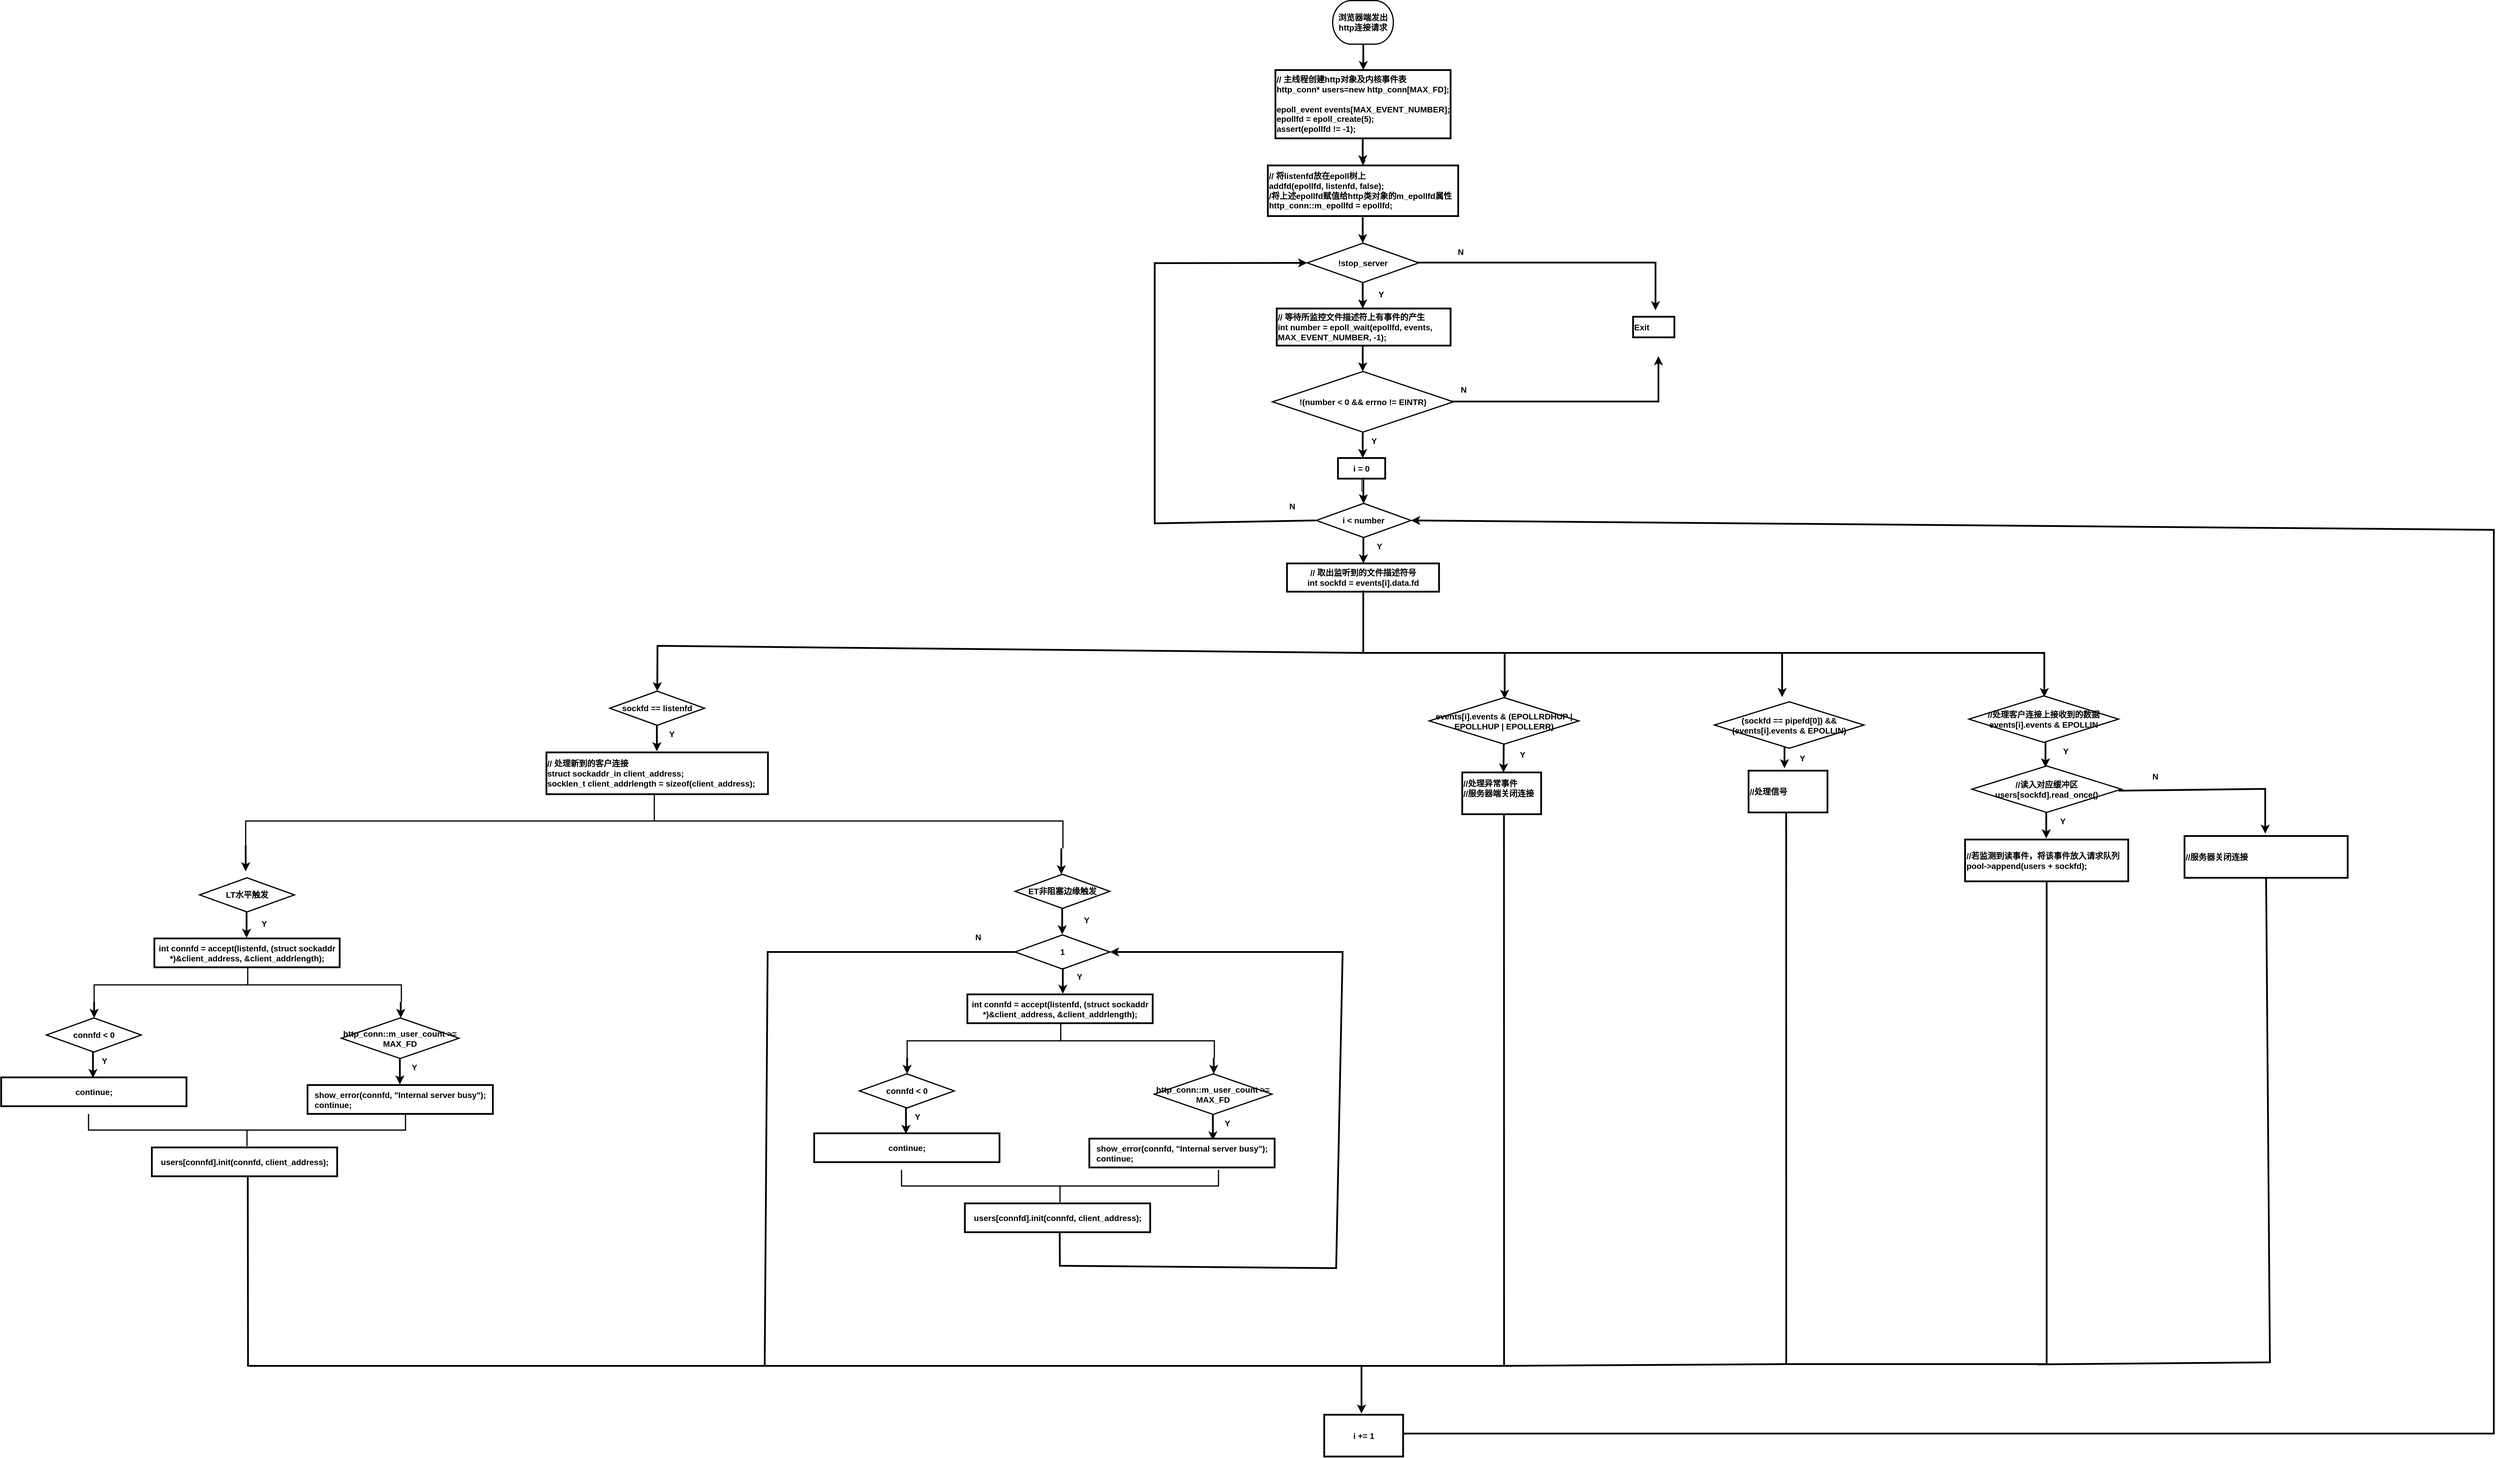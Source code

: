 <mxfile version="24.2.1" type="device">
  <diagram id="XkLgqCAv8x0d3-E4Erp8" name="http报文接收">
    <mxGraphModel dx="5903" dy="3455" grid="0" gridSize="10" guides="1" tooltips="1" connect="1" arrows="1" fold="1" page="1" pageScale="1" pageWidth="4681" pageHeight="3300" background="#ffffff" math="0" shadow="0">
      <root>
        <mxCell id="0" />
        <mxCell id="1" parent="0" />
        <mxCell id="Gj48FPJV3V5Ni_E1Kydo-1" value="&lt;font style=&quot;font-size: 14px;&quot;&gt;&lt;b&gt;浏览器端发出http连接请求&lt;/b&gt;&lt;/font&gt;" style="strokeWidth=2;html=1;shape=mxgraph.flowchart.terminator;whiteSpace=wrap;align=center;" vertex="1" parent="1">
          <mxGeometry x="2295.07" y="162" width="103" height="74" as="geometry" />
        </mxCell>
        <mxCell id="Gj48FPJV3V5Ni_E1Kydo-2" value="" style="endArrow=classic;html=1;rounded=0;strokeWidth=3;" edge="1" parent="1">
          <mxGeometry width="50" height="50" relative="1" as="geometry">
            <mxPoint x="2347.07" y="236" as="sourcePoint" />
            <mxPoint x="2347.07" y="280" as="targetPoint" />
          </mxGeometry>
        </mxCell>
        <mxCell id="Gj48FPJV3V5Ni_E1Kydo-8" value="" style="edgeStyle=orthogonalEdgeStyle;rounded=0;orthogonalLoop=1;jettySize=auto;html=1;" edge="1" parent="1" source="Gj48FPJV3V5Ni_E1Kydo-3" target="Gj48FPJV3V5Ni_E1Kydo-7">
          <mxGeometry relative="1" as="geometry" />
        </mxCell>
        <mxCell id="Gj48FPJV3V5Ni_E1Kydo-3" value="&lt;font style=&quot;font-size: 14px;&quot;&gt;&lt;b&gt;// 主线程创建http对象及内核事件表&lt;/b&gt;&lt;/font&gt;&lt;div&gt;&lt;div&gt;&lt;font style=&quot;&quot;&gt;&lt;span style=&quot;font-size: 14px;&quot;&gt;&lt;b&gt;http_conn* users=new http_conn[MAX_FD];&lt;/b&gt;&lt;/span&gt;&lt;br&gt;&lt;/font&gt;&lt;/div&gt;&lt;div&gt;&lt;font style=&quot;&quot;&gt;&lt;span style=&quot;font-size: 14px;&quot;&gt;&lt;b&gt;&lt;br&gt;&lt;/b&gt;&lt;/span&gt;&lt;/font&gt;&lt;/div&gt;&lt;div&gt;&lt;font style=&quot;font-size: 14px;&quot;&gt;&lt;b&gt;&lt;div style=&quot;&quot;&gt;epoll_event events[MAX_EVENT_NUMBER];&lt;/div&gt;&lt;div style=&quot;&quot;&gt;epollfd = epoll_create(5);&lt;/div&gt;&lt;div style=&quot;&quot;&gt;assert(epollfd != -1);&lt;/div&gt;&lt;/b&gt;&lt;/font&gt;&lt;/div&gt;&lt;/div&gt;" style="rounded=0;whiteSpace=wrap;html=1;strokeWidth=3;align=left;" vertex="1" parent="1">
          <mxGeometry x="2197.91" y="280" width="297.31" height="116" as="geometry" />
        </mxCell>
        <mxCell id="Gj48FPJV3V5Ni_E1Kydo-6" value="" style="endArrow=classic;html=1;rounded=0;strokeWidth=3;" edge="1" parent="1">
          <mxGeometry width="50" height="50" relative="1" as="geometry">
            <mxPoint x="2346.07" y="396" as="sourcePoint" />
            <mxPoint x="2346.07" y="440" as="targetPoint" />
          </mxGeometry>
        </mxCell>
        <mxCell id="Gj48FPJV3V5Ni_E1Kydo-7" value="&lt;div&gt;&lt;span style=&quot;font-size: 14px;&quot;&gt;&lt;b&gt;// 将listenfd放在epoll树上&lt;/b&gt;&lt;/span&gt;&lt;/div&gt;&lt;div&gt;&lt;span style=&quot;font-size: 14px;&quot;&gt;&lt;b&gt;addfd(epollfd, listenfd, false);&lt;/b&gt;&lt;/span&gt;&lt;/div&gt;&lt;div&gt;&lt;div style=&quot;&quot;&gt;&lt;span style=&quot;font-size: 14px;&quot;&gt;&lt;b&gt;/将上述epollfd赋值给http类对象的m_epollfd属性&lt;/b&gt;&lt;/span&gt;&lt;/div&gt;&lt;div style=&quot;&quot;&gt;&lt;span style=&quot;font-size: 14px;&quot;&gt;&lt;b&gt;http_conn::m_epollfd = epollfd;&lt;/b&gt;&lt;/span&gt;&lt;/div&gt;&lt;/div&gt;" style="rounded=0;whiteSpace=wrap;html=1;strokeWidth=3;align=left;" vertex="1" parent="1">
          <mxGeometry x="2185" y="442" width="323.15" height="86" as="geometry" />
        </mxCell>
        <mxCell id="Gj48FPJV3V5Ni_E1Kydo-9" value="" style="endArrow=classic;html=1;rounded=0;strokeWidth=3;" edge="1" parent="1">
          <mxGeometry width="50" height="50" relative="1" as="geometry">
            <mxPoint x="2346.06" y="530" as="sourcePoint" />
            <mxPoint x="2346.06" y="574" as="targetPoint" />
          </mxGeometry>
        </mxCell>
        <mxCell id="Gj48FPJV3V5Ni_E1Kydo-10" value="&lt;b&gt;&lt;font style=&quot;font-size: 14px;&quot;&gt;!stop_server&lt;/font&gt;&lt;/b&gt;" style="strokeWidth=2;html=1;shape=mxgraph.flowchart.decision;whiteSpace=wrap;" vertex="1" parent="1">
          <mxGeometry x="2251.82" y="574" width="189.49" height="67" as="geometry" />
        </mxCell>
        <mxCell id="Gj48FPJV3V5Ni_E1Kydo-11" value="" style="endArrow=classic;html=1;rounded=0;strokeWidth=3;" edge="1" parent="1">
          <mxGeometry width="50" height="50" relative="1" as="geometry">
            <mxPoint x="2346.06" y="641" as="sourcePoint" />
            <mxPoint x="2346.06" y="685" as="targetPoint" />
          </mxGeometry>
        </mxCell>
        <mxCell id="Gj48FPJV3V5Ni_E1Kydo-12" value="&lt;font style=&quot;font-size: 14px;&quot;&gt;&lt;b&gt;Y&lt;/b&gt;&lt;/font&gt;" style="text;html=1;align=center;verticalAlign=middle;resizable=0;points=[];autosize=1;strokeColor=none;fillColor=none;" vertex="1" parent="1">
          <mxGeometry x="2363.07" y="646" width="27" height="29" as="geometry" />
        </mxCell>
        <mxCell id="Gj48FPJV3V5Ni_E1Kydo-13" value="" style="endArrow=classic;html=1;rounded=0;strokeWidth=3;" edge="1" parent="1">
          <mxGeometry width="50" height="50" relative="1" as="geometry">
            <mxPoint x="2439.07" y="607" as="sourcePoint" />
            <mxPoint x="2843" y="688" as="targetPoint" />
            <Array as="points">
              <mxPoint x="2843.07" y="607" />
            </Array>
          </mxGeometry>
        </mxCell>
        <mxCell id="Gj48FPJV3V5Ni_E1Kydo-14" value="&lt;font style=&quot;font-size: 14px;&quot;&gt;&lt;b&gt;N&lt;/b&gt;&lt;/font&gt;" style="text;html=1;align=center;verticalAlign=middle;resizable=0;points=[];autosize=1;strokeColor=none;fillColor=none;" vertex="1" parent="1">
          <mxGeometry x="2498.07" y="574" width="28" height="29" as="geometry" />
        </mxCell>
        <mxCell id="Gj48FPJV3V5Ni_E1Kydo-16" value="&lt;div&gt;&lt;span style=&quot;font-size: 14px;&quot;&gt;&lt;b&gt;// 等待所监控文件描述符上有事件的产生&lt;/b&gt;&lt;/span&gt;&lt;/div&gt;&lt;div&gt;&lt;span style=&quot;font-size: 14px;&quot;&gt;&lt;b&gt;int number = epoll_wait(epollfd, events, MAX_EVENT_NUMBER, -1);&lt;/b&gt;&lt;/span&gt;&lt;/div&gt;" style="rounded=0;whiteSpace=wrap;html=1;strokeWidth=3;align=left;" vertex="1" parent="1">
          <mxGeometry x="2200.15" y="685" width="295.07" height="63" as="geometry" />
        </mxCell>
        <mxCell id="Gj48FPJV3V5Ni_E1Kydo-18" value="" style="endArrow=classic;html=1;rounded=0;strokeWidth=3;" edge="1" parent="1">
          <mxGeometry width="50" height="50" relative="1" as="geometry">
            <mxPoint x="2346.06" y="748" as="sourcePoint" />
            <mxPoint x="2346.06" y="792" as="targetPoint" />
          </mxGeometry>
        </mxCell>
        <mxCell id="Gj48FPJV3V5Ni_E1Kydo-19" value="&lt;b style=&quot;font-size: 14px;&quot;&gt;!(&lt;/b&gt;&lt;span style=&quot;font-size: 14px;&quot;&gt;&lt;b&gt;number &amp;lt; 0 &amp;amp;&amp;amp; errno != EINTR&lt;/b&gt;&lt;/span&gt;&lt;b style=&quot;font-size: 14px;&quot;&gt;)&lt;/b&gt;" style="strokeWidth=2;html=1;shape=mxgraph.flowchart.decision;whiteSpace=wrap;" vertex="1" parent="1">
          <mxGeometry x="2192.94" y="792" width="307.25" height="103" as="geometry" />
        </mxCell>
        <mxCell id="Gj48FPJV3V5Ni_E1Kydo-20" value="" style="endArrow=classic;html=1;rounded=0;strokeWidth=3;" edge="1" parent="1">
          <mxGeometry width="50" height="50" relative="1" as="geometry">
            <mxPoint x="2346.06" y="895" as="sourcePoint" />
            <mxPoint x="2346.06" y="939" as="targetPoint" />
          </mxGeometry>
        </mxCell>
        <mxCell id="Gj48FPJV3V5Ni_E1Kydo-21" value="&lt;font style=&quot;font-size: 14px;&quot;&gt;&lt;b&gt;Y&lt;/b&gt;&lt;/font&gt;" style="text;html=1;align=center;verticalAlign=middle;resizable=0;points=[];autosize=1;strokeColor=none;fillColor=none;" vertex="1" parent="1">
          <mxGeometry x="2351.07" y="895" width="27" height="29" as="geometry" />
        </mxCell>
        <mxCell id="Gj48FPJV3V5Ni_E1Kydo-22" value="" style="endArrow=classic;html=1;rounded=0;strokeWidth=3;" edge="1" parent="1">
          <mxGeometry width="50" height="50" relative="1" as="geometry">
            <mxPoint x="2495.22" y="843" as="sourcePoint" />
            <mxPoint x="2848" y="766" as="targetPoint" />
            <Array as="points">
              <mxPoint x="2848" y="843" />
            </Array>
          </mxGeometry>
        </mxCell>
        <mxCell id="Gj48FPJV3V5Ni_E1Kydo-23" value="&lt;font style=&quot;font-size: 14px;&quot;&gt;&lt;b&gt;N&lt;/b&gt;&lt;/font&gt;" style="text;html=1;align=center;verticalAlign=middle;resizable=0;points=[];autosize=1;strokeColor=none;fillColor=none;" vertex="1" parent="1">
          <mxGeometry x="2503.07" y="808" width="28" height="29" as="geometry" />
        </mxCell>
        <mxCell id="Gj48FPJV3V5Ni_E1Kydo-27" value="" style="edgeStyle=orthogonalEdgeStyle;rounded=0;orthogonalLoop=1;jettySize=auto;html=1;" edge="1" parent="1" source="Gj48FPJV3V5Ni_E1Kydo-24" target="Gj48FPJV3V5Ni_E1Kydo-26">
          <mxGeometry relative="1" as="geometry" />
        </mxCell>
        <mxCell id="Gj48FPJV3V5Ni_E1Kydo-24" value="&lt;span style=&quot;font-size: 14px;&quot;&gt;&lt;b&gt;i = 0&lt;/b&gt;&lt;/span&gt;" style="rounded=0;whiteSpace=wrap;html=1;strokeWidth=3;align=center;" vertex="1" parent="1">
          <mxGeometry x="2304.07" y="939" width="80.15" height="35" as="geometry" />
        </mxCell>
        <mxCell id="Gj48FPJV3V5Ni_E1Kydo-25" value="" style="endArrow=classic;html=1;rounded=0;strokeWidth=3;" edge="1" parent="1">
          <mxGeometry width="50" height="50" relative="1" as="geometry">
            <mxPoint x="2347.19" y="972" as="sourcePoint" />
            <mxPoint x="2347.19" y="1016" as="targetPoint" />
          </mxGeometry>
        </mxCell>
        <mxCell id="Gj48FPJV3V5Ni_E1Kydo-26" value="&lt;span style=&quot;font-size: 14px;&quot;&gt;&lt;b&gt;i &amp;lt; number&lt;/b&gt;&lt;/span&gt;" style="strokeWidth=2;html=1;shape=mxgraph.flowchart.decision;whiteSpace=wrap;" vertex="1" parent="1">
          <mxGeometry x="2267.18" y="1016" width="161.01" height="58" as="geometry" />
        </mxCell>
        <mxCell id="Gj48FPJV3V5Ni_E1Kydo-28" value="" style="endArrow=classic;html=1;rounded=0;strokeWidth=3;" edge="1" parent="1">
          <mxGeometry width="50" height="50" relative="1" as="geometry">
            <mxPoint x="2347.19" y="1074" as="sourcePoint" />
            <mxPoint x="2347.19" y="1118" as="targetPoint" />
          </mxGeometry>
        </mxCell>
        <mxCell id="Gj48FPJV3V5Ni_E1Kydo-29" value="&lt;div&gt;&lt;b style=&quot;&quot;&gt;&lt;font style=&quot;font-size: 14px;&quot;&gt;// 取出监听到的文件描述符号&lt;/font&gt;&lt;/b&gt;&lt;/div&gt;&lt;div&gt;&lt;span style=&quot;font-size: 14px;&quot;&gt;&lt;b&gt;int sockfd = events[i].data.fd&lt;/b&gt;&lt;/span&gt;&lt;br&gt;&lt;/div&gt;" style="rounded=0;whiteSpace=wrap;html=1;strokeWidth=3;align=center;" vertex="1" parent="1">
          <mxGeometry x="2217.51" y="1118" width="258.11" height="48" as="geometry" />
        </mxCell>
        <mxCell id="Gj48FPJV3V5Ni_E1Kydo-30" value="&lt;font style=&quot;font-size: 14px;&quot;&gt;&lt;b&gt;Y&lt;/b&gt;&lt;/font&gt;" style="text;html=1;align=center;verticalAlign=middle;resizable=0;points=[];autosize=1;strokeColor=none;fillColor=none;" vertex="1" parent="1">
          <mxGeometry x="2360.07" y="1074" width="27" height="29" as="geometry" />
        </mxCell>
        <mxCell id="Gj48FPJV3V5Ni_E1Kydo-31" value="" style="endArrow=classic;html=1;rounded=0;strokeWidth=3;entryX=0;entryY=0.5;entryDx=0;entryDy=0;entryPerimeter=0;" edge="1" parent="1" target="Gj48FPJV3V5Ni_E1Kydo-10">
          <mxGeometry width="50" height="50" relative="1" as="geometry">
            <mxPoint x="2266.18" y="1045" as="sourcePoint" />
            <mxPoint x="1990" y="519" as="targetPoint" />
            <Array as="points">
              <mxPoint x="1993" y="1050" />
              <mxPoint x="1993" y="608" />
            </Array>
          </mxGeometry>
        </mxCell>
        <mxCell id="Gj48FPJV3V5Ni_E1Kydo-32" value="&lt;font style=&quot;font-size: 14px;&quot;&gt;&lt;b&gt;N&lt;/b&gt;&lt;/font&gt;" style="text;html=1;align=center;verticalAlign=middle;resizable=0;points=[];autosize=1;strokeColor=none;fillColor=none;" vertex="1" parent="1">
          <mxGeometry x="2212.0" y="1006" width="28" height="29" as="geometry" />
        </mxCell>
        <mxCell id="Gj48FPJV3V5Ni_E1Kydo-34" value="&lt;span style=&quot;font-size: 14px;&quot;&gt;&lt;b&gt;sockfd == listenfd&lt;/b&gt;&lt;/span&gt;" style="strokeWidth=2;html=1;shape=mxgraph.flowchart.decision;whiteSpace=wrap;" vertex="1" parent="1">
          <mxGeometry x="1068" y="1335" width="161.01" height="58" as="geometry" />
        </mxCell>
        <mxCell id="Gj48FPJV3V5Ni_E1Kydo-36" value="" style="endArrow=classic;html=1;rounded=0;strokeWidth=3;" edge="1" parent="1">
          <mxGeometry width="50" height="50" relative="1" as="geometry">
            <mxPoint x="1147.95" y="1393" as="sourcePoint" />
            <mxPoint x="1147.95" y="1437" as="targetPoint" />
          </mxGeometry>
        </mxCell>
        <mxCell id="Gj48FPJV3V5Ni_E1Kydo-37" value="&lt;font style=&quot;font-size: 14px;&quot;&gt;&lt;b&gt;Y&lt;/b&gt;&lt;/font&gt;" style="text;html=1;align=center;verticalAlign=middle;resizable=0;points=[];autosize=1;strokeColor=none;fillColor=none;" vertex="1" parent="1">
          <mxGeometry x="1159.0" y="1393" width="27" height="29" as="geometry" />
        </mxCell>
        <mxCell id="Gj48FPJV3V5Ni_E1Kydo-38" value="&lt;div&gt;&lt;span style=&quot;font-size: 14px;&quot;&gt;&lt;b&gt;//&amp;nbsp;&lt;/b&gt;&lt;/span&gt;&lt;span style=&quot;background-color: initial; font-size: 14px;&quot;&gt;&lt;b&gt;处理新到的客户连接&lt;/b&gt;&lt;/span&gt;&lt;/div&gt;&lt;div&gt;&lt;div&gt;&lt;span style=&quot;font-size: 14px;&quot;&gt;&lt;b&gt;struct sockaddr_in client_address;&lt;/b&gt;&lt;/span&gt;&lt;/div&gt;&lt;div&gt;&lt;span style=&quot;font-size: 14px;&quot;&gt;&lt;b&gt;socklen_t client_addrlength = sizeof(client_address);&lt;/b&gt;&lt;/span&gt;&lt;/div&gt;&lt;/div&gt;" style="rounded=0;whiteSpace=wrap;html=1;strokeWidth=3;align=left;" vertex="1" parent="1">
          <mxGeometry x="960.49" y="1439" width="376.03" height="71" as="geometry" />
        </mxCell>
        <mxCell id="Gj48FPJV3V5Ni_E1Kydo-42" value="&lt;span style=&quot;font-size: 14px;&quot;&gt;&lt;b&gt;LT水平触发&lt;/b&gt;&lt;/span&gt;" style="strokeWidth=2;html=1;shape=mxgraph.flowchart.decision;whiteSpace=wrap;" vertex="1" parent="1">
          <mxGeometry x="371.77" y="1652" width="161.01" height="58" as="geometry" />
        </mxCell>
        <mxCell id="Gj48FPJV3V5Ni_E1Kydo-43" value="&lt;span style=&quot;font-size: 14px;&quot;&gt;&lt;b&gt;ET非阻塞边缘触发&lt;/b&gt;&lt;/span&gt;" style="strokeWidth=2;html=1;shape=mxgraph.flowchart.decision;whiteSpace=wrap;" vertex="1" parent="1">
          <mxGeometry x="1756" y="1646" width="161.01" height="58" as="geometry" />
        </mxCell>
        <mxCell id="Gj48FPJV3V5Ni_E1Kydo-44" value="" style="group" vertex="1" connectable="0" parent="1">
          <mxGeometry x="450" y="1509" width="1387.25" height="137" as="geometry" />
        </mxCell>
        <mxCell id="Gj48FPJV3V5Ni_E1Kydo-39" value="" style="strokeWidth=2;html=1;shape=mxgraph.flowchart.annotation_2;align=left;labelPosition=right;pointerEvents=1;direction=south;" vertex="1" parent="Gj48FPJV3V5Ni_E1Kydo-44">
          <mxGeometry width="1387.25" height="93" as="geometry" />
        </mxCell>
        <mxCell id="Gj48FPJV3V5Ni_E1Kydo-40" value="" style="endArrow=classic;html=1;rounded=0;strokeWidth=3;" edge="1" parent="Gj48FPJV3V5Ni_E1Kydo-44">
          <mxGeometry width="50" height="50" relative="1" as="geometry">
            <mxPoint x="1384.457" y="93" as="sourcePoint" />
            <mxPoint x="1384.457" y="137" as="targetPoint" />
          </mxGeometry>
        </mxCell>
        <mxCell id="Gj48FPJV3V5Ni_E1Kydo-41" value="" style="endArrow=classic;html=1;rounded=0;strokeWidth=3;" edge="1" parent="Gj48FPJV3V5Ni_E1Kydo-44">
          <mxGeometry width="50" height="50" relative="1" as="geometry">
            <mxPoint x="-0.005" y="88" as="sourcePoint" />
            <mxPoint x="-0.005" y="132" as="targetPoint" />
          </mxGeometry>
        </mxCell>
        <mxCell id="Gj48FPJV3V5Ni_E1Kydo-45" value="" style="endArrow=classic;html=1;rounded=0;strokeWidth=3;" edge="1" parent="1">
          <mxGeometry width="50" height="50" relative="1" as="geometry">
            <mxPoint x="451.52" y="1710" as="sourcePoint" />
            <mxPoint x="451.52" y="1754" as="targetPoint" />
          </mxGeometry>
        </mxCell>
        <mxCell id="Gj48FPJV3V5Ni_E1Kydo-46" value="&lt;font style=&quot;font-size: 14px;&quot;&gt;&lt;b&gt;Y&lt;/b&gt;&lt;/font&gt;" style="text;html=1;align=center;verticalAlign=middle;resizable=0;points=[];autosize=1;strokeColor=none;fillColor=none;" vertex="1" parent="1">
          <mxGeometry x="467.77" y="1715" width="27" height="29" as="geometry" />
        </mxCell>
        <mxCell id="Gj48FPJV3V5Ni_E1Kydo-47" value="" style="endArrow=classic;html=1;rounded=0;strokeWidth=3;" edge="1" parent="1">
          <mxGeometry width="50" height="50" relative="1" as="geometry">
            <mxPoint x="1835.98" y="1704" as="sourcePoint" />
            <mxPoint x="1835.98" y="1748" as="targetPoint" />
          </mxGeometry>
        </mxCell>
        <mxCell id="Gj48FPJV3V5Ni_E1Kydo-48" value="&lt;font style=&quot;font-size: 14px;&quot;&gt;&lt;b&gt;Y&lt;/b&gt;&lt;/font&gt;" style="text;html=1;align=center;verticalAlign=middle;resizable=0;points=[];autosize=1;strokeColor=none;fillColor=none;" vertex="1" parent="1">
          <mxGeometry x="1863.0" y="1709" width="27" height="29" as="geometry" />
        </mxCell>
        <mxCell id="Gj48FPJV3V5Ni_E1Kydo-49" value="&lt;div&gt;&lt;span style=&quot;font-size: 14px;&quot;&gt;&lt;b&gt;int connfd = accept(listenfd, (struct sockaddr *)&amp;amp;client_address, &amp;amp;client_addrlength);&lt;/b&gt;&lt;/span&gt;&lt;/div&gt;" style="rounded=0;whiteSpace=wrap;html=1;strokeWidth=3;align=center;" vertex="1" parent="1">
          <mxGeometry x="295" y="1755" width="314.55" height="49" as="geometry" />
        </mxCell>
        <mxCell id="Gj48FPJV3V5Ni_E1Kydo-52" value="" style="group" vertex="1" connectable="0" parent="1">
          <mxGeometry x="192.77" y="1805" width="521.5" height="85" as="geometry" />
        </mxCell>
        <mxCell id="Gj48FPJV3V5Ni_E1Kydo-53" value="" style="strokeWidth=2;html=1;shape=mxgraph.flowchart.annotation_2;align=left;labelPosition=right;pointerEvents=1;direction=south;" vertex="1" parent="Gj48FPJV3V5Ni_E1Kydo-52">
          <mxGeometry width="521.5" height="57.701" as="geometry" />
        </mxCell>
        <mxCell id="Gj48FPJV3V5Ni_E1Kydo-54" value="" style="endArrow=classic;html=1;rounded=0;strokeWidth=3;" edge="1" parent="Gj48FPJV3V5Ni_E1Kydo-52">
          <mxGeometry width="50" height="50" relative="1" as="geometry">
            <mxPoint x="520.45" y="57.701" as="sourcePoint" />
            <mxPoint x="520.45" y="85" as="targetPoint" />
          </mxGeometry>
        </mxCell>
        <mxCell id="Gj48FPJV3V5Ni_E1Kydo-55" value="" style="endArrow=classic;html=1;rounded=0;strokeWidth=3;" edge="1" parent="Gj48FPJV3V5Ni_E1Kydo-52">
          <mxGeometry width="50" height="50" relative="1" as="geometry">
            <mxPoint y="57.701" as="sourcePoint" />
            <mxPoint y="85" as="targetPoint" />
          </mxGeometry>
        </mxCell>
        <mxCell id="Gj48FPJV3V5Ni_E1Kydo-56" value="&lt;span style=&quot;font-size: 14px;&quot;&gt;&lt;b&gt;connfd &amp;lt; 0&lt;/b&gt;&lt;/span&gt;" style="strokeWidth=2;html=1;shape=mxgraph.flowchart.decision;whiteSpace=wrap;" vertex="1" parent="1">
          <mxGeometry x="111.77" y="1890" width="161.01" height="58" as="geometry" />
        </mxCell>
        <mxCell id="Gj48FPJV3V5Ni_E1Kydo-57" value="&lt;span style=&quot;font-size: 14px;&quot;&gt;&lt;b&gt;http_conn::m_user_count &amp;gt;= MAX_FD&lt;/b&gt;&lt;/span&gt;" style="strokeWidth=2;html=1;shape=mxgraph.flowchart.decision;whiteSpace=wrap;" vertex="1" parent="1">
          <mxGeometry x="612.28" y="1890" width="200" height="69" as="geometry" />
        </mxCell>
        <mxCell id="Gj48FPJV3V5Ni_E1Kydo-58" value="" style="endArrow=classic;html=1;rounded=0;strokeWidth=3;" edge="1" parent="1">
          <mxGeometry width="50" height="50" relative="1" as="geometry">
            <mxPoint x="711.74" y="1959" as="sourcePoint" />
            <mxPoint x="711.74" y="2003" as="targetPoint" />
          </mxGeometry>
        </mxCell>
        <mxCell id="Gj48FPJV3V5Ni_E1Kydo-59" value="&lt;font style=&quot;font-size: 14px;&quot;&gt;&lt;b&gt;Y&lt;/b&gt;&lt;/font&gt;" style="text;html=1;align=center;verticalAlign=middle;resizable=0;points=[];autosize=1;strokeColor=none;fillColor=none;" vertex="1" parent="1">
          <mxGeometry x="722.77" y="1959" width="27" height="29" as="geometry" />
        </mxCell>
        <mxCell id="Gj48FPJV3V5Ni_E1Kydo-60" value="&lt;div&gt;&lt;span style=&quot;font-size: 14px;&quot;&gt;&lt;b&gt;show_error(connfd, &quot;Internal server busy&quot;);&lt;/b&gt;&lt;/span&gt;&lt;/div&gt;&lt;div style=&quot;text-align: left;&quot;&gt;&lt;span style=&quot;font-size: 14px;&quot;&gt;&lt;b&gt;continue;&lt;/b&gt;&lt;/span&gt;&lt;/div&gt;" style="rounded=0;whiteSpace=wrap;html=1;strokeWidth=3;align=center;" vertex="1" parent="1">
          <mxGeometry x="555" y="2004" width="314.55" height="49" as="geometry" />
        </mxCell>
        <mxCell id="Gj48FPJV3V5Ni_E1Kydo-61" value="" style="endArrow=classic;html=1;rounded=0;strokeWidth=3;" edge="1" parent="1">
          <mxGeometry width="50" height="50" relative="1" as="geometry">
            <mxPoint x="190.77" y="1948" as="sourcePoint" />
            <mxPoint x="190.77" y="1992" as="targetPoint" />
          </mxGeometry>
        </mxCell>
        <mxCell id="Gj48FPJV3V5Ni_E1Kydo-62" value="&lt;font style=&quot;font-size: 14px;&quot;&gt;&lt;b&gt;Y&lt;/b&gt;&lt;/font&gt;" style="text;html=1;align=center;verticalAlign=middle;resizable=0;points=[];autosize=1;strokeColor=none;fillColor=none;" vertex="1" parent="1">
          <mxGeometry x="196.77" y="1948" width="27" height="29" as="geometry" />
        </mxCell>
        <mxCell id="Gj48FPJV3V5Ni_E1Kydo-63" value="&lt;div&gt;&lt;b style=&quot;font-size: 14px; text-align: left; background-color: initial;&quot;&gt;continue;&lt;/b&gt;&lt;br&gt;&lt;/div&gt;" style="rounded=0;whiteSpace=wrap;html=1;strokeWidth=3;align=center;" vertex="1" parent="1">
          <mxGeometry x="35" y="1991" width="314.55" height="49" as="geometry" />
        </mxCell>
        <mxCell id="Gj48FPJV3V5Ni_E1Kydo-64" value="" style="strokeWidth=2;html=1;shape=mxgraph.flowchart.annotation_2;align=left;labelPosition=right;pointerEvents=1;direction=north;" vertex="1" parent="1">
          <mxGeometry x="183.27" y="2053" width="538" height="55" as="geometry" />
        </mxCell>
        <mxCell id="Gj48FPJV3V5Ni_E1Kydo-65" value="&lt;div style=&quot;text-align: left;&quot;&gt;&lt;span style=&quot;font-size: 14px;&quot;&gt;&lt;b&gt;users[connfd].init(connfd, client_address);&lt;/b&gt;&lt;/span&gt;&lt;br&gt;&lt;/div&gt;" style="rounded=0;whiteSpace=wrap;html=1;strokeWidth=3;align=center;" vertex="1" parent="1">
          <mxGeometry x="290.77" y="2110" width="314.55" height="49" as="geometry" />
        </mxCell>
        <mxCell id="Gj48FPJV3V5Ni_E1Kydo-66" value="&lt;span style=&quot;font-size: 14px;&quot;&gt;&lt;b&gt;1&lt;/b&gt;&lt;/span&gt;" style="strokeWidth=2;html=1;shape=mxgraph.flowchart.decision;whiteSpace=wrap;" vertex="1" parent="1">
          <mxGeometry x="1756" y="1749" width="161.01" height="58" as="geometry" />
        </mxCell>
        <mxCell id="Gj48FPJV3V5Ni_E1Kydo-68" value="&lt;div&gt;&lt;span style=&quot;font-size: 14px;&quot;&gt;&lt;b&gt;int connfd = accept(listenfd, (struct sockaddr *)&amp;amp;client_address, &amp;amp;client_addrlength);&lt;/b&gt;&lt;/span&gt;&lt;/div&gt;" style="rounded=0;whiteSpace=wrap;html=1;strokeWidth=3;align=center;" vertex="1" parent="1">
          <mxGeometry x="1675" y="1850" width="314.55" height="49" as="geometry" />
        </mxCell>
        <mxCell id="Gj48FPJV3V5Ni_E1Kydo-69" value="" style="group" vertex="1" connectable="0" parent="1">
          <mxGeometry x="1572.77" y="1900" width="521.5" height="85" as="geometry" />
        </mxCell>
        <mxCell id="Gj48FPJV3V5Ni_E1Kydo-70" value="" style="strokeWidth=2;html=1;shape=mxgraph.flowchart.annotation_2;align=left;labelPosition=right;pointerEvents=1;direction=south;" vertex="1" parent="Gj48FPJV3V5Ni_E1Kydo-69">
          <mxGeometry width="521.5" height="57.701" as="geometry" />
        </mxCell>
        <mxCell id="Gj48FPJV3V5Ni_E1Kydo-71" value="" style="endArrow=classic;html=1;rounded=0;strokeWidth=3;" edge="1" parent="Gj48FPJV3V5Ni_E1Kydo-69">
          <mxGeometry width="50" height="50" relative="1" as="geometry">
            <mxPoint x="520.45" y="57.701" as="sourcePoint" />
            <mxPoint x="520.45" y="85" as="targetPoint" />
          </mxGeometry>
        </mxCell>
        <mxCell id="Gj48FPJV3V5Ni_E1Kydo-72" value="" style="endArrow=classic;html=1;rounded=0;strokeWidth=3;" edge="1" parent="Gj48FPJV3V5Ni_E1Kydo-69">
          <mxGeometry width="50" height="50" relative="1" as="geometry">
            <mxPoint y="57.701" as="sourcePoint" />
            <mxPoint y="85" as="targetPoint" />
          </mxGeometry>
        </mxCell>
        <mxCell id="Gj48FPJV3V5Ni_E1Kydo-83" value="" style="endArrow=classic;html=1;rounded=0;strokeWidth=3;" edge="1" parent="Gj48FPJV3V5Ni_E1Kydo-69">
          <mxGeometry width="50" height="50" relative="1" as="geometry">
            <mxPoint x="264.23" y="-95" as="sourcePoint" />
            <mxPoint x="264.23" y="-51" as="targetPoint" />
          </mxGeometry>
        </mxCell>
        <mxCell id="Gj48FPJV3V5Ni_E1Kydo-73" value="&lt;span style=&quot;font-size: 14px;&quot;&gt;&lt;b&gt;connfd &amp;lt; 0&lt;/b&gt;&lt;/span&gt;" style="strokeWidth=2;html=1;shape=mxgraph.flowchart.decision;whiteSpace=wrap;" vertex="1" parent="1">
          <mxGeometry x="1491.77" y="1985" width="161.01" height="58" as="geometry" />
        </mxCell>
        <mxCell id="Gj48FPJV3V5Ni_E1Kydo-74" value="&lt;span style=&quot;font-size: 14px;&quot;&gt;&lt;b&gt;http_conn::m_user_count &amp;gt;= MAX_FD&lt;/b&gt;&lt;/span&gt;" style="strokeWidth=2;html=1;shape=mxgraph.flowchart.decision;whiteSpace=wrap;" vertex="1" parent="1">
          <mxGeometry x="1992.28" y="1985" width="200" height="69" as="geometry" />
        </mxCell>
        <mxCell id="Gj48FPJV3V5Ni_E1Kydo-75" value="" style="endArrow=classic;html=1;rounded=0;strokeWidth=3;" edge="1" parent="1">
          <mxGeometry width="50" height="50" relative="1" as="geometry">
            <mxPoint x="2091.74" y="2054" as="sourcePoint" />
            <mxPoint x="2091.74" y="2098" as="targetPoint" />
          </mxGeometry>
        </mxCell>
        <mxCell id="Gj48FPJV3V5Ni_E1Kydo-76" value="&lt;font style=&quot;font-size: 14px;&quot;&gt;&lt;b&gt;Y&lt;/b&gt;&lt;/font&gt;" style="text;html=1;align=center;verticalAlign=middle;resizable=0;points=[];autosize=1;strokeColor=none;fillColor=none;" vertex="1" parent="1">
          <mxGeometry x="2102.77" y="2054" width="27" height="29" as="geometry" />
        </mxCell>
        <mxCell id="Gj48FPJV3V5Ni_E1Kydo-77" value="&lt;div&gt;&lt;span style=&quot;font-size: 14px;&quot;&gt;&lt;b&gt;show_error(connfd, &quot;Internal server busy&quot;);&lt;/b&gt;&lt;/span&gt;&lt;/div&gt;&lt;div style=&quot;text-align: left;&quot;&gt;&lt;span style=&quot;font-size: 14px;&quot;&gt;&lt;b&gt;continue;&lt;/b&gt;&lt;/span&gt;&lt;/div&gt;" style="rounded=0;whiteSpace=wrap;html=1;strokeWidth=3;align=center;" vertex="1" parent="1">
          <mxGeometry x="1882.01" y="2095" width="314.55" height="49" as="geometry" />
        </mxCell>
        <mxCell id="Gj48FPJV3V5Ni_E1Kydo-78" value="" style="endArrow=classic;html=1;rounded=0;strokeWidth=3;" edge="1" parent="1">
          <mxGeometry width="50" height="50" relative="1" as="geometry">
            <mxPoint x="1570.77" y="2043" as="sourcePoint" />
            <mxPoint x="1570.77" y="2087" as="targetPoint" />
          </mxGeometry>
        </mxCell>
        <mxCell id="Gj48FPJV3V5Ni_E1Kydo-79" value="&lt;font style=&quot;font-size: 14px;&quot;&gt;&lt;b&gt;Y&lt;/b&gt;&lt;/font&gt;" style="text;html=1;align=center;verticalAlign=middle;resizable=0;points=[];autosize=1;strokeColor=none;fillColor=none;" vertex="1" parent="1">
          <mxGeometry x="1576.77" y="2043" width="27" height="29" as="geometry" />
        </mxCell>
        <mxCell id="Gj48FPJV3V5Ni_E1Kydo-80" value="&lt;div&gt;&lt;b style=&quot;font-size: 14px; text-align: left; background-color: initial;&quot;&gt;continue;&lt;/b&gt;&lt;br&gt;&lt;/div&gt;" style="rounded=0;whiteSpace=wrap;html=1;strokeWidth=3;align=center;" vertex="1" parent="1">
          <mxGeometry x="1415" y="2086" width="314.55" height="49" as="geometry" />
        </mxCell>
        <mxCell id="Gj48FPJV3V5Ni_E1Kydo-81" value="" style="strokeWidth=2;html=1;shape=mxgraph.flowchart.annotation_2;align=left;labelPosition=right;pointerEvents=1;direction=north;" vertex="1" parent="1">
          <mxGeometry x="1563.27" y="2148" width="538" height="55" as="geometry" />
        </mxCell>
        <mxCell id="Gj48FPJV3V5Ni_E1Kydo-82" value="&lt;div style=&quot;text-align: left;&quot;&gt;&lt;span style=&quot;font-size: 14px;&quot;&gt;&lt;b&gt;users[connfd].init(connfd, client_address);&lt;/b&gt;&lt;/span&gt;&lt;br&gt;&lt;/div&gt;" style="rounded=0;whiteSpace=wrap;html=1;strokeWidth=3;align=center;" vertex="1" parent="1">
          <mxGeometry x="1670.77" y="2205" width="314.55" height="49" as="geometry" />
        </mxCell>
        <mxCell id="Gj48FPJV3V5Ni_E1Kydo-84" value="&lt;font style=&quot;font-size: 14px;&quot;&gt;&lt;b&gt;Y&lt;/b&gt;&lt;/font&gt;" style="text;html=1;align=center;verticalAlign=middle;resizable=0;points=[];autosize=1;strokeColor=none;fillColor=none;" vertex="1" parent="1">
          <mxGeometry x="1851.0" y="1805" width="27" height="29" as="geometry" />
        </mxCell>
        <mxCell id="Gj48FPJV3V5Ni_E1Kydo-85" value="" style="endArrow=classic;html=1;rounded=0;strokeWidth=3;entryX=1;entryY=0.5;entryDx=0;entryDy=0;entryPerimeter=0;" edge="1" parent="1" target="Gj48FPJV3V5Ni_E1Kydo-66">
          <mxGeometry width="50" height="50" relative="1" as="geometry">
            <mxPoint x="1831.74" y="2254" as="sourcePoint" />
            <mxPoint x="2301" y="1785" as="targetPoint" />
            <Array as="points">
              <mxPoint x="1832" y="2311" />
              <mxPoint x="2301" y="2315" />
              <mxPoint x="2312" y="1778" />
            </Array>
          </mxGeometry>
        </mxCell>
        <mxCell id="Gj48FPJV3V5Ni_E1Kydo-86" value="" style="endArrow=classic;html=1;rounded=0;strokeWidth=3;" edge="1" parent="1" target="Gj48FPJV3V5Ni_E1Kydo-34">
          <mxGeometry width="50" height="50" relative="1" as="geometry">
            <mxPoint x="2347.02" y="1164" as="sourcePoint" />
            <mxPoint x="1206" y="1265" as="targetPoint" />
            <Array as="points">
              <mxPoint x="2347" y="1270" />
              <mxPoint x="1149" y="1258" />
            </Array>
          </mxGeometry>
        </mxCell>
        <mxCell id="Gj48FPJV3V5Ni_E1Kydo-87" value="" style="endArrow=classic;html=1;rounded=0;strokeWidth=3;" edge="1" parent="1">
          <mxGeometry width="50" height="50" relative="1" as="geometry">
            <mxPoint x="2345" y="1270" as="sourcePoint" />
            <mxPoint x="2587" y="1348" as="targetPoint" />
            <Array as="points">
              <mxPoint x="2587" y="1270" />
            </Array>
          </mxGeometry>
        </mxCell>
        <mxCell id="Gj48FPJV3V5Ni_E1Kydo-88" value="&lt;span style=&quot;font-size: 14px;&quot;&gt;&lt;b&gt;events[i].events &amp;amp; (EPOLLRDHUP | EPOLLHUP | EPOLLERR)&lt;/b&gt;&lt;/span&gt;" style="strokeWidth=2;html=1;shape=mxgraph.flowchart.decision;whiteSpace=wrap;" vertex="1" parent="1">
          <mxGeometry x="2459" y="1346" width="254" height="79" as="geometry" />
        </mxCell>
        <mxCell id="Gj48FPJV3V5Ni_E1Kydo-90" value="" style="endArrow=classic;html=1;rounded=0;strokeWidth=3;" edge="1" parent="1">
          <mxGeometry width="50" height="50" relative="1" as="geometry">
            <mxPoint x="2585.43" y="1425" as="sourcePoint" />
            <mxPoint x="2585" y="1473" as="targetPoint" />
          </mxGeometry>
        </mxCell>
        <mxCell id="Gj48FPJV3V5Ni_E1Kydo-92" value="&lt;font style=&quot;font-size: 14px;&quot;&gt;&lt;b&gt;Y&lt;/b&gt;&lt;/font&gt;" style="text;html=1;align=center;verticalAlign=middle;resizable=0;points=[];autosize=1;strokeColor=none;fillColor=none;" vertex="1" parent="1">
          <mxGeometry x="2603.0" y="1428" width="27" height="29" as="geometry" />
        </mxCell>
        <mxCell id="Gj48FPJV3V5Ni_E1Kydo-93" value="&lt;span style=&quot;font-size: 14px;&quot;&gt;&lt;b&gt;//处理异常事件&lt;/b&gt;&lt;/span&gt;&lt;div&gt;&lt;span style=&quot;font-size: 14px;&quot;&gt;&lt;b&gt;//服务器端关闭连接&lt;/b&gt;&lt;/span&gt;&lt;br&gt;&lt;div&gt;&lt;span style=&quot;font-size: 14px;&quot;&gt;&lt;b&gt;&lt;br&gt;&lt;/b&gt;&lt;/span&gt;&lt;/div&gt;&lt;/div&gt;" style="rounded=0;whiteSpace=wrap;html=1;strokeWidth=3;align=left;" vertex="1" parent="1">
          <mxGeometry x="2515" y="1473" width="133.93" height="71" as="geometry" />
        </mxCell>
        <mxCell id="Gj48FPJV3V5Ni_E1Kydo-94" value="" style="endArrow=classic;html=1;rounded=0;strokeWidth=3;" edge="1" parent="1">
          <mxGeometry width="50" height="50" relative="1" as="geometry">
            <mxPoint x="2585" y="1270" as="sourcePoint" />
            <mxPoint x="3058" y="1345" as="targetPoint" />
            <Array as="points">
              <mxPoint x="3058" y="1270" />
            </Array>
          </mxGeometry>
        </mxCell>
        <mxCell id="Gj48FPJV3V5Ni_E1Kydo-95" value="&lt;span style=&quot;font-size: 14px;&quot;&gt;&lt;b&gt;//处理客户连接上接收到的数据&lt;/b&gt;&lt;/span&gt;&lt;br&gt;&lt;div&gt;&lt;span style=&quot;font-size: 14px;&quot;&gt;&lt;b&gt;events[i].events &amp;amp; EPOLLIN&lt;/b&gt;&lt;/span&gt;&lt;br&gt;&lt;/div&gt;" style="strokeWidth=2;html=1;shape=mxgraph.flowchart.decision;whiteSpace=wrap;" vertex="1" parent="1">
          <mxGeometry x="3375" y="1343" width="254" height="79" as="geometry" />
        </mxCell>
        <mxCell id="Gj48FPJV3V5Ni_E1Kydo-96" value="&lt;font style=&quot;font-size: 14px;&quot;&gt;&lt;b&gt;Y&lt;/b&gt;&lt;/font&gt;" style="text;html=1;align=center;verticalAlign=middle;resizable=0;points=[];autosize=1;strokeColor=none;fillColor=none;" vertex="1" parent="1">
          <mxGeometry x="3078.0" y="1434" width="27" height="29" as="geometry" />
        </mxCell>
        <mxCell id="Gj48FPJV3V5Ni_E1Kydo-97" value="&lt;div&gt;&lt;div&gt;&lt;span style=&quot;font-size: 14px;&quot;&gt;&lt;b&gt;//处理信号&lt;/b&gt;&lt;/span&gt;&lt;br&gt;&lt;/div&gt;&lt;/div&gt;" style="rounded=0;whiteSpace=wrap;html=1;strokeWidth=3;align=left;" vertex="1" parent="1">
          <mxGeometry x="3001" y="1470" width="133.93" height="71" as="geometry" />
        </mxCell>
        <mxCell id="Gj48FPJV3V5Ni_E1Kydo-98" value="" style="endArrow=classic;html=1;rounded=0;strokeWidth=3;" edge="1" parent="1">
          <mxGeometry width="50" height="50" relative="1" as="geometry">
            <mxPoint x="3062" y="1422" as="sourcePoint" />
            <mxPoint x="3062" y="1466" as="targetPoint" />
          </mxGeometry>
        </mxCell>
        <mxCell id="Gj48FPJV3V5Ni_E1Kydo-99" value="" style="endArrow=classic;html=1;rounded=0;strokeWidth=3;" edge="1" parent="1">
          <mxGeometry width="50" height="50" relative="1" as="geometry">
            <mxPoint x="3030" y="1270" as="sourcePoint" />
            <mxPoint x="3503" y="1345" as="targetPoint" />
            <Array as="points">
              <mxPoint x="3503" y="1270" />
            </Array>
          </mxGeometry>
        </mxCell>
        <mxCell id="Gj48FPJV3V5Ni_E1Kydo-100" value="&lt;span style=&quot;font-size: 14px;&quot;&gt;&lt;b&gt;(sockfd == pipefd[0]) &amp;amp;&amp;amp; (events[i].events &amp;amp; EPOLLIN)&lt;/b&gt;&lt;/span&gt;" style="strokeWidth=2;html=1;shape=mxgraph.flowchart.decision;whiteSpace=wrap;" vertex="1" parent="1">
          <mxGeometry x="2943" y="1353" width="254" height="79" as="geometry" />
        </mxCell>
        <mxCell id="Gj48FPJV3V5Ni_E1Kydo-102" value="" style="endArrow=classic;html=1;rounded=0;strokeWidth=3;" edge="1" parent="1">
          <mxGeometry width="50" height="50" relative="1" as="geometry">
            <mxPoint x="3505" y="1420.5" as="sourcePoint" />
            <mxPoint x="3505" y="1464.5" as="targetPoint" />
          </mxGeometry>
        </mxCell>
        <mxCell id="Gj48FPJV3V5Ni_E1Kydo-103" value="&lt;font style=&quot;font-size: 14px;&quot;&gt;&lt;b&gt;Y&lt;/b&gt;&lt;/font&gt;" style="text;html=1;align=center;verticalAlign=middle;resizable=0;points=[];autosize=1;strokeColor=none;fillColor=none;" vertex="1" parent="1">
          <mxGeometry x="3525.0" y="1422" width="27" height="29" as="geometry" />
        </mxCell>
        <mxCell id="Gj48FPJV3V5Ni_E1Kydo-105" value="&lt;div&gt;&lt;span style=&quot;font-size: 14px;&quot;&gt;&lt;b&gt;//读入对应缓冲区&lt;/b&gt;&lt;/span&gt;&lt;br&gt;&lt;/div&gt;&lt;div&gt;&lt;span style=&quot;font-size: 14px;&quot;&gt;&lt;b&gt;users[sockfd].read_once()&lt;/b&gt;&lt;/span&gt;&lt;br&gt;&lt;/div&gt;" style="strokeWidth=2;html=1;shape=mxgraph.flowchart.decision;whiteSpace=wrap;" vertex="1" parent="1">
          <mxGeometry x="3380" y="1462" width="254" height="79" as="geometry" />
        </mxCell>
        <mxCell id="Gj48FPJV3V5Ni_E1Kydo-106" value="" style="endArrow=classic;html=1;rounded=0;strokeWidth=3;" edge="1" parent="1">
          <mxGeometry width="50" height="50" relative="1" as="geometry">
            <mxPoint x="3506.29" y="1541" as="sourcePoint" />
            <mxPoint x="3506.29" y="1585" as="targetPoint" />
          </mxGeometry>
        </mxCell>
        <mxCell id="Gj48FPJV3V5Ni_E1Kydo-107" value="&lt;font style=&quot;font-size: 14px;&quot;&gt;&lt;b&gt;Y&lt;/b&gt;&lt;/font&gt;" style="text;html=1;align=center;verticalAlign=middle;resizable=0;points=[];autosize=1;strokeColor=none;fillColor=none;" vertex="1" parent="1">
          <mxGeometry x="3520.0" y="1541" width="27" height="29" as="geometry" />
        </mxCell>
        <mxCell id="Gj48FPJV3V5Ni_E1Kydo-108" value="&lt;div&gt;&lt;div&gt;&lt;div&gt;&lt;span style=&quot;font-size: 14px;&quot;&gt;&lt;b&gt;//若监测到读事件，将该事件放入请求队列&lt;/b&gt;&lt;/span&gt;&lt;/div&gt;&lt;div&gt;&lt;span style=&quot;font-size: 14px;&quot;&gt;&lt;b&gt;pool-&amp;gt;append(users + sockfd);&lt;/b&gt;&lt;/span&gt;&lt;/div&gt;&lt;/div&gt;&lt;/div&gt;" style="rounded=0;whiteSpace=wrap;html=1;strokeWidth=3;align=left;" vertex="1" parent="1">
          <mxGeometry x="3368.51" y="1587" width="276.97" height="71" as="geometry" />
        </mxCell>
        <mxCell id="Gj48FPJV3V5Ni_E1Kydo-109" value="" style="endArrow=classic;html=1;rounded=0;strokeWidth=3;" edge="1" parent="1">
          <mxGeometry width="50" height="50" relative="1" as="geometry">
            <mxPoint x="3629" y="1504" as="sourcePoint" />
            <mxPoint x="3878" y="1577" as="targetPoint" />
            <Array as="points">
              <mxPoint x="3878" y="1501" />
            </Array>
          </mxGeometry>
        </mxCell>
        <mxCell id="Gj48FPJV3V5Ni_E1Kydo-110" value="&lt;font style=&quot;font-size: 14px;&quot;&gt;&lt;b&gt;N&lt;/b&gt;&lt;/font&gt;" style="text;html=1;align=center;verticalAlign=middle;resizable=0;points=[];autosize=1;strokeColor=none;fillColor=none;" vertex="1" parent="1">
          <mxGeometry x="3677" y="1465" width="28" height="29" as="geometry" />
        </mxCell>
        <mxCell id="Gj48FPJV3V5Ni_E1Kydo-111" value="&lt;span style=&quot;font-size: 14px;&quot;&gt;&lt;b&gt;//服务器关闭连接&lt;/b&gt;&lt;/span&gt;" style="rounded=0;whiteSpace=wrap;html=1;strokeWidth=3;align=left;" vertex="1" parent="1">
          <mxGeometry x="3741" y="1581" width="276.97" height="71" as="geometry" />
        </mxCell>
        <mxCell id="Gj48FPJV3V5Ni_E1Kydo-113" value="&lt;div style=&quot;text-align: center;&quot;&gt;&lt;b style=&quot;font-size: 14px; background-color: initial;&quot;&gt;Exit&lt;/b&gt;&lt;br&gt;&lt;/div&gt;" style="rounded=0;whiteSpace=wrap;html=1;strokeWidth=3;align=left;" vertex="1" parent="1">
          <mxGeometry x="2805" y="699" width="70.07" height="35" as="geometry" />
        </mxCell>
        <mxCell id="Gj48FPJV3V5Ni_E1Kydo-114" value="&lt;div&gt;&lt;div&gt;&lt;span style=&quot;font-size: 14px;&quot;&gt;&lt;b&gt;i += 1&lt;/b&gt;&lt;/span&gt;&lt;/div&gt;&lt;/div&gt;" style="rounded=0;whiteSpace=wrap;html=1;strokeWidth=3;align=center;" vertex="1" parent="1">
          <mxGeometry x="2280.72" y="2564" width="133.93" height="71" as="geometry" />
        </mxCell>
        <mxCell id="Gj48FPJV3V5Ni_E1Kydo-115" value="" style="endArrow=classic;html=1;rounded=0;strokeWidth=3;" edge="1" parent="1">
          <mxGeometry width="50" height="50" relative="1" as="geometry">
            <mxPoint x="453.55" y="2159" as="sourcePoint" />
            <mxPoint x="2344" y="2562" as="targetPoint" />
            <Array as="points">
              <mxPoint x="454" y="2481" />
              <mxPoint x="2344" y="2481" />
            </Array>
          </mxGeometry>
        </mxCell>
        <mxCell id="Gj48FPJV3V5Ni_E1Kydo-116" value="" style="endArrow=none;html=1;rounded=0;strokeWidth=3;startArrow=none;startFill=0;strokeColor=default;endFill=0;" edge="1" parent="1">
          <mxGeometry width="50" height="50" relative="1" as="geometry">
            <mxPoint x="1756" y="1778" as="sourcePoint" />
            <mxPoint x="1331" y="2481" as="targetPoint" />
            <Array as="points">
              <mxPoint x="1336" y="1778" />
            </Array>
          </mxGeometry>
        </mxCell>
        <mxCell id="Gj48FPJV3V5Ni_E1Kydo-117" value="&lt;font style=&quot;font-size: 14px;&quot;&gt;&lt;b&gt;N&lt;/b&gt;&lt;/font&gt;" style="text;html=1;align=center;verticalAlign=middle;resizable=0;points=[];autosize=1;strokeColor=none;fillColor=none;" vertex="1" parent="1">
          <mxGeometry x="1679" y="1738" width="28" height="29" as="geometry" />
        </mxCell>
        <mxCell id="Gj48FPJV3V5Ni_E1Kydo-118" value="" style="endArrow=classic;html=1;rounded=0;strokeWidth=3;entryX=1;entryY=0.5;entryDx=0;entryDy=0;entryPerimeter=0;" edge="1" parent="1" target="Gj48FPJV3V5Ni_E1Kydo-26">
          <mxGeometry width="50" height="50" relative="1" as="geometry">
            <mxPoint x="2414.65" y="2596" as="sourcePoint" />
            <mxPoint x="2400.47" y="2159" as="targetPoint" />
            <Array as="points">
              <mxPoint x="4266" y="2596" />
              <mxPoint x="4266" y="1061" />
            </Array>
          </mxGeometry>
        </mxCell>
        <mxCell id="Gj48FPJV3V5Ni_E1Kydo-119" value="" style="endArrow=none;html=1;rounded=0;strokeWidth=3;startArrow=none;startFill=0;endFill=0;" edge="1" parent="1">
          <mxGeometry width="50" height="50" relative="1" as="geometry">
            <mxPoint x="2585.84" y="1544" as="sourcePoint" />
            <mxPoint x="2342" y="2481" as="targetPoint" />
            <Array as="points">
              <mxPoint x="2586" y="2481" />
            </Array>
          </mxGeometry>
        </mxCell>
        <mxCell id="Gj48FPJV3V5Ni_E1Kydo-120" value="" style="endArrow=none;html=1;rounded=0;strokeWidth=3;startArrow=none;startFill=0;endFill=0;" edge="1" parent="1">
          <mxGeometry width="50" height="50" relative="1" as="geometry">
            <mxPoint x="3064.84" y="1541" as="sourcePoint" />
            <mxPoint x="2586" y="2481" as="targetPoint" />
            <Array as="points">
              <mxPoint x="3065" y="2478" />
            </Array>
          </mxGeometry>
        </mxCell>
        <mxCell id="Gj48FPJV3V5Ni_E1Kydo-121" value="" style="endArrow=none;html=1;rounded=0;strokeWidth=3;startArrow=none;startFill=0;endFill=0;exitX=0.5;exitY=1;exitDx=0;exitDy=0;" edge="1" parent="1" source="Gj48FPJV3V5Ni_E1Kydo-108">
          <mxGeometry width="50" height="50" relative="1" as="geometry">
            <mxPoint x="3530.84" y="1538" as="sourcePoint" />
            <mxPoint x="3052" y="2478" as="targetPoint" />
            <Array as="points">
              <mxPoint x="3507" y="2478" />
            </Array>
          </mxGeometry>
        </mxCell>
        <mxCell id="Gj48FPJV3V5Ni_E1Kydo-122" value="" style="endArrow=none;html=1;rounded=0;strokeWidth=3;startArrow=none;startFill=0;endFill=0;exitX=0.5;exitY=1;exitDx=0;exitDy=0;" edge="1" parent="1" source="Gj48FPJV3V5Ni_E1Kydo-111">
          <mxGeometry width="50" height="50" relative="1" as="geometry">
            <mxPoint x="3946" y="1658.5" as="sourcePoint" />
            <mxPoint x="3491" y="2478.5" as="targetPoint" />
            <Array as="points">
              <mxPoint x="3886" y="2475" />
            </Array>
          </mxGeometry>
        </mxCell>
      </root>
    </mxGraphModel>
  </diagram>
</mxfile>
